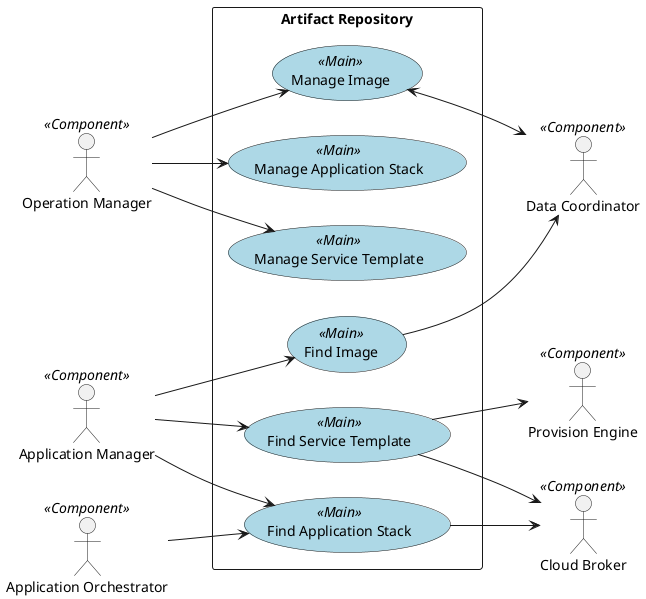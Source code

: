 @startuml

left to right direction

skinparam usecase {
  BackgroudnColor #lightgreen
  BackgroundColor<<Main>> #lightblue
}
actor :Operation Manager: <<Component>>
actor :Application Manager: <<Component>>

actor :Cloud Broker: <<Component>>
actor :Provision Engine: <<Component>>
actor :Data Coordinator: <<Component>>
actor :Application Orchestrator: <<Component>>

rectangle "Artifact Repository" {
UseCase MI <<Main>> as "Manage Image"
UseCase MAP <<Main>> as "Manage Application Stack"
UseCase MST <<Main>> as "Manage Service Template"
UseCase FI <<Main>> as "Find Image"
UseCase FAP <<Main>> as "Find Application Stack"
UseCase FST <<Main>> as "Find Service Template"


:Operation Manager: --> MI
:Operation Manager: --> MAP
:Operation Manager: --> MST

:Application Manager: --> FI
:Application Manager: --> FAP
:Application Manager: --> FST
:Application Orchestrator: --> FAP

FI --> :Data Coordinator:
MI <--> :Data Coordinator:
FST --> :Provision Engine:
FST --> :Cloud Broker:
FAP --> :Cloud Broker:
}

@enduml

